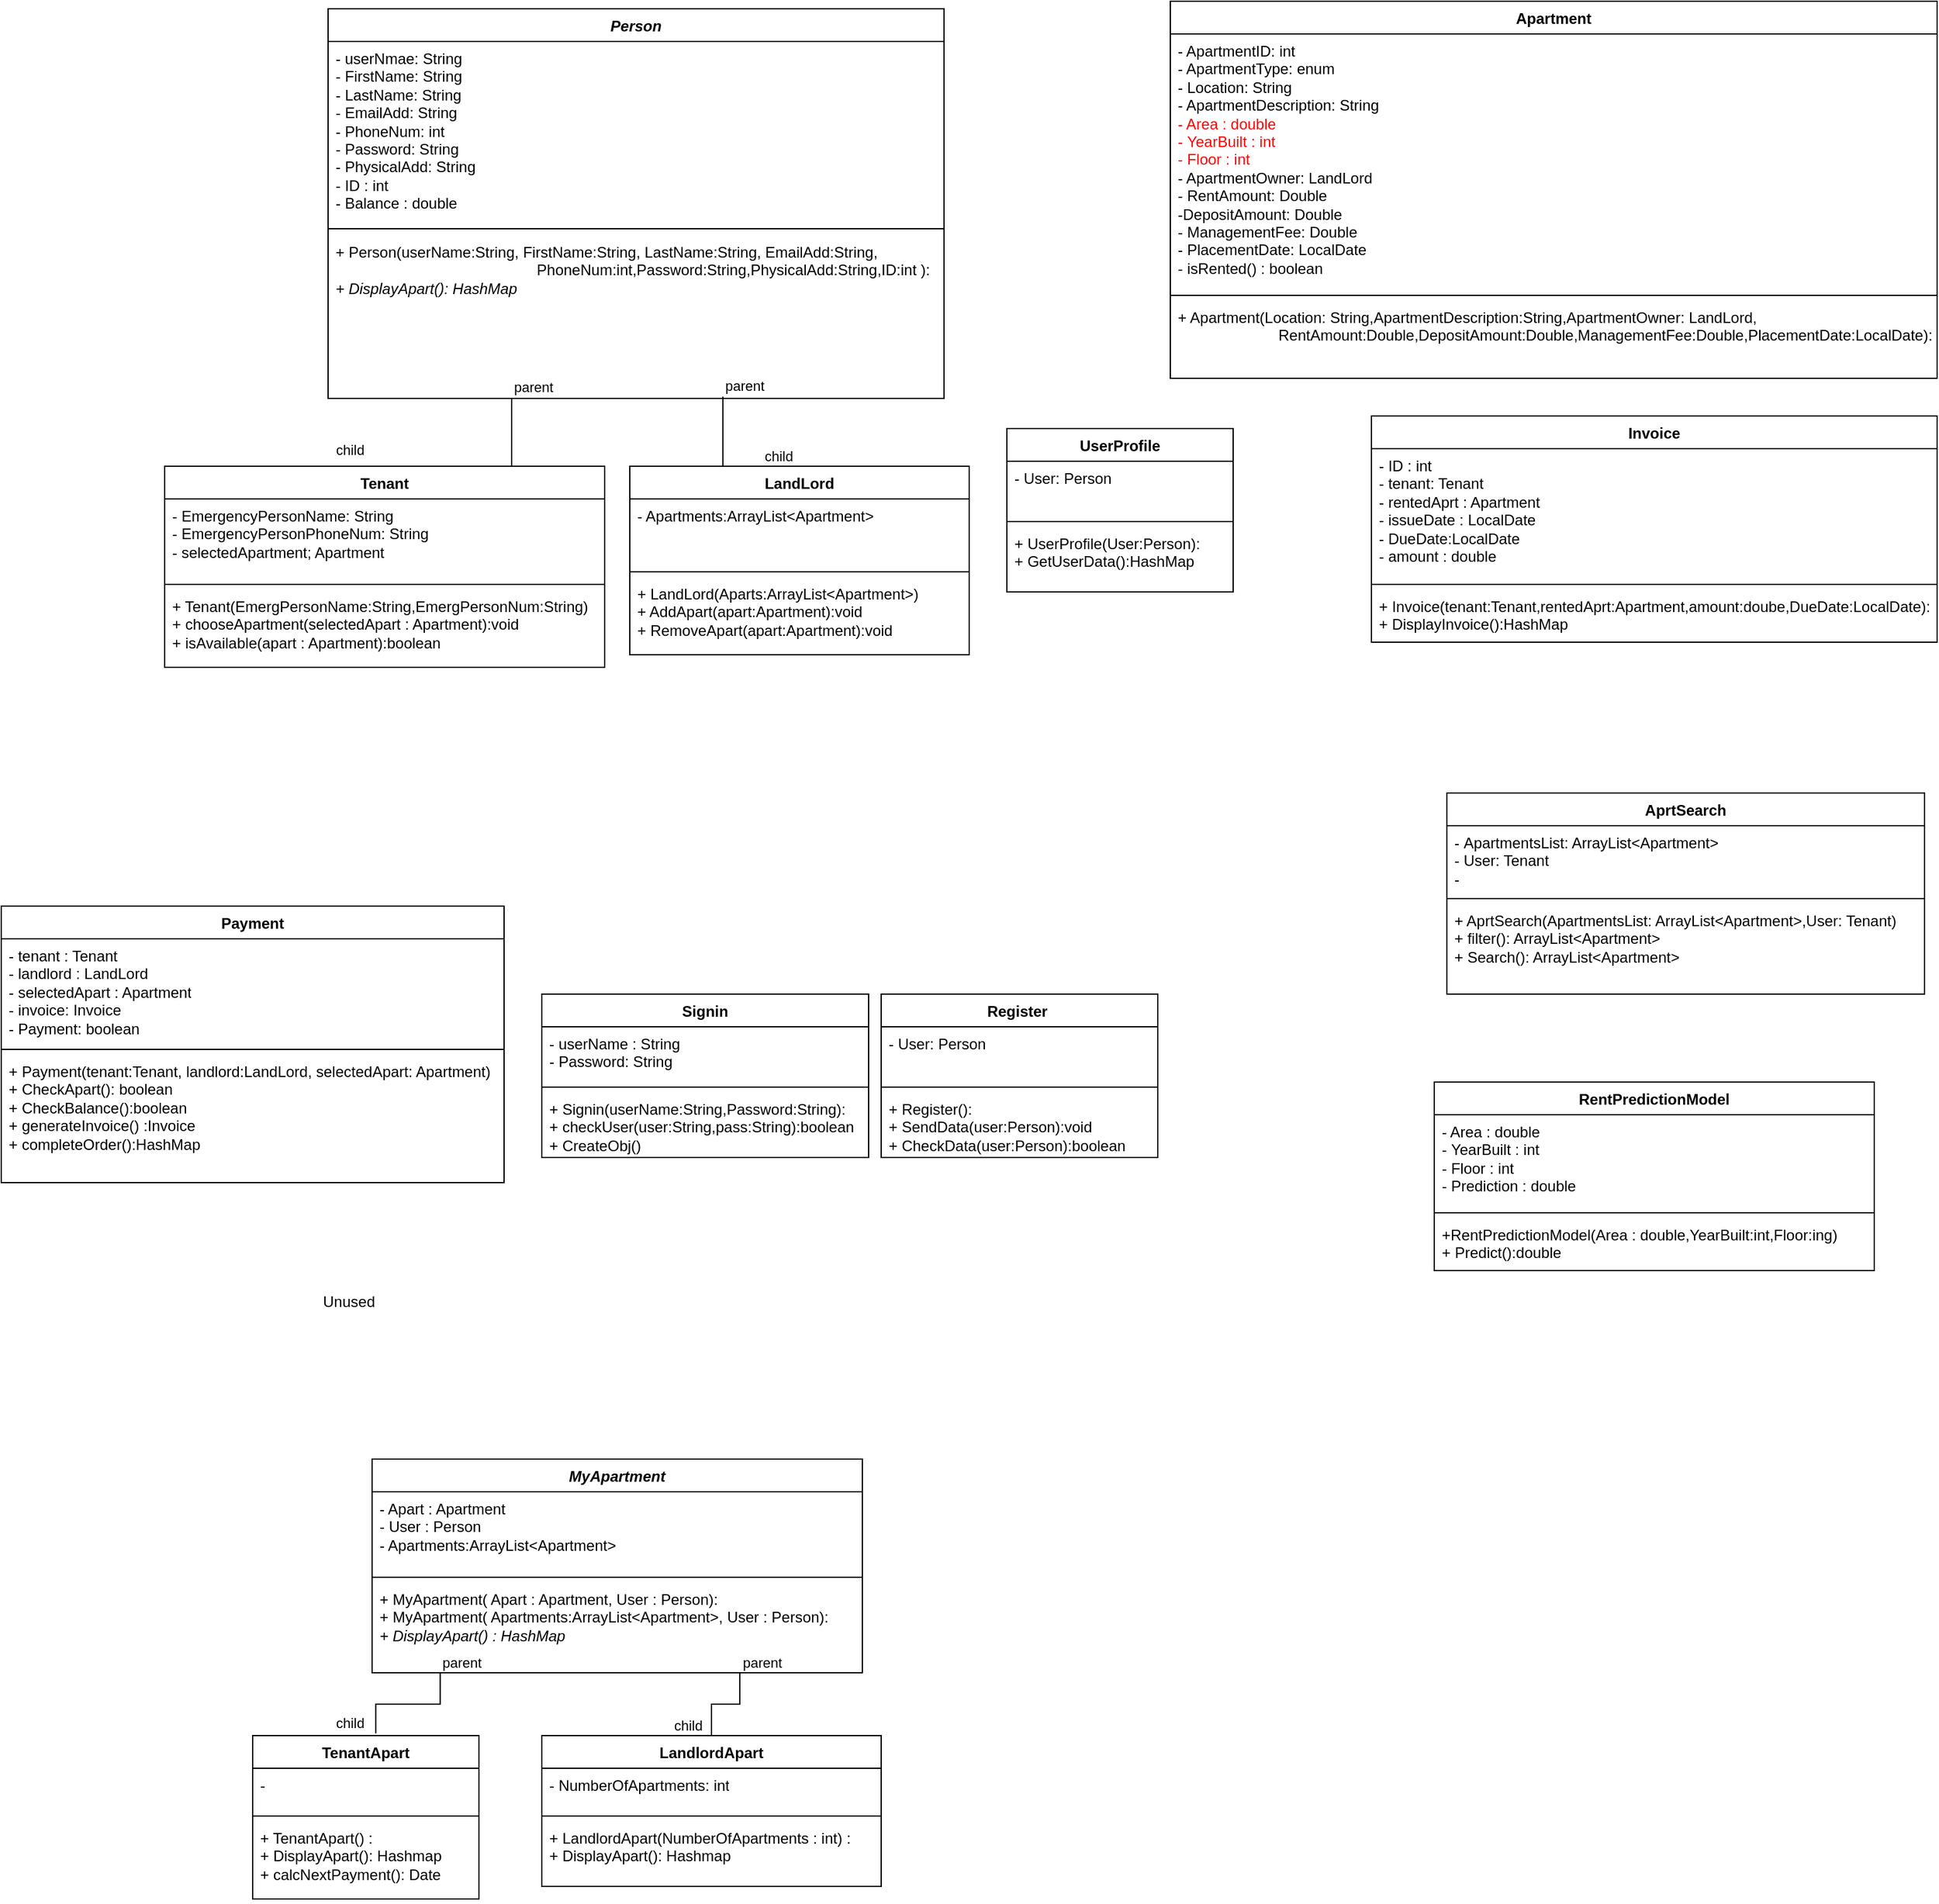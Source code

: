 <mxfile version="22.1.2" type="device">
  <diagram name="Page-1" id="B1_IAPAxBGIca6lTpFzh">
    <mxGraphModel dx="1714" dy="556" grid="1" gridSize="10" guides="1" tooltips="1" connect="1" arrows="1" fold="1" page="1" pageScale="1" pageWidth="850" pageHeight="1100" background="none" math="0" shadow="0">
      <root>
        <mxCell id="0" />
        <mxCell id="1" parent="0" />
        <mxCell id="C-XYSLuO93MByYAlipzL-1" value="&lt;i&gt;Person&lt;/i&gt;" style="swimlane;fontStyle=1;align=center;verticalAlign=top;childLayout=stackLayout;horizontal=1;startSize=26;horizontalStack=0;resizeParent=1;resizeParentMax=0;resizeLast=0;collapsible=1;marginBottom=0;whiteSpace=wrap;html=1;" parent="1" vertex="1">
          <mxGeometry x="-530" y="36" width="490" height="310" as="geometry">
            <mxRectangle x="189" y="70" width="80" height="30" as="alternateBounds" />
          </mxGeometry>
        </mxCell>
        <mxCell id="C-XYSLuO93MByYAlipzL-2" value="- userNmae: String&lt;br&gt;- FirstName: String&lt;br&gt;- LastName: String&lt;br&gt;- EmailAdd: String&lt;br&gt;- PhoneNum: int&lt;br&gt;- Password: String&lt;br&gt;- PhysicalAdd: String&lt;br&gt;- ID : int&lt;br&gt;- Balance : double" style="text;strokeColor=none;fillColor=none;align=left;verticalAlign=top;spacingLeft=4;spacingRight=4;overflow=hidden;rotatable=0;points=[[0,0.5],[1,0.5]];portConstraint=eastwest;whiteSpace=wrap;html=1;" parent="C-XYSLuO93MByYAlipzL-1" vertex="1">
          <mxGeometry y="26" width="490" height="144" as="geometry" />
        </mxCell>
        <mxCell id="C-XYSLuO93MByYAlipzL-3" value="" style="line;strokeWidth=1;fillColor=none;align=left;verticalAlign=middle;spacingTop=-1;spacingLeft=3;spacingRight=3;rotatable=0;labelPosition=right;points=[];portConstraint=eastwest;strokeColor=inherit;" parent="C-XYSLuO93MByYAlipzL-1" vertex="1">
          <mxGeometry y="170" width="490" height="10" as="geometry" />
        </mxCell>
        <mxCell id="C-XYSLuO93MByYAlipzL-4" value="+ Person(userName:String, FirstName:String, LastName:String, EmailAdd:String, &lt;span style=&quot;white-space: pre;&quot;&gt;&#x9;&lt;/span&gt;&lt;span style=&quot;white-space: pre;&quot;&gt;&#x9;&lt;/span&gt;&lt;span style=&quot;white-space: pre;&quot;&gt;&#x9;&lt;/span&gt;&lt;span style=&quot;white-space: pre;&quot;&gt;&#x9;&lt;/span&gt;&lt;span style=&quot;white-space: pre;&quot;&gt;&#x9;&lt;/span&gt;&lt;span style=&quot;white-space: pre;&quot;&gt;&#x9;&lt;/span&gt;PhoneNum:int,Password:String,PhysicalAdd:String,ID:int ):&lt;br&gt;&lt;i&gt;+ DisplayApart(): HashMap&lt;br&gt;&lt;br&gt;&lt;/i&gt;" style="text;strokeColor=none;fillColor=none;align=left;verticalAlign=top;spacingLeft=4;spacingRight=4;overflow=hidden;rotatable=0;points=[[0,0.5],[1,0.5]];portConstraint=eastwest;whiteSpace=wrap;html=1;" parent="C-XYSLuO93MByYAlipzL-1" vertex="1">
          <mxGeometry y="180" width="490" height="130" as="geometry" />
        </mxCell>
        <mxCell id="C-XYSLuO93MByYAlipzL-16" value="LandLord" style="swimlane;fontStyle=1;align=center;verticalAlign=top;childLayout=stackLayout;horizontal=1;startSize=26;horizontalStack=0;resizeParent=1;resizeParentMax=0;resizeLast=0;collapsible=1;marginBottom=0;whiteSpace=wrap;html=1;" parent="1" vertex="1">
          <mxGeometry x="-290" y="400" width="270" height="150" as="geometry" />
        </mxCell>
        <mxCell id="C-XYSLuO93MByYAlipzL-17" value="- Apartments:ArrayList&amp;lt;Apartment&amp;gt;" style="text;strokeColor=none;fillColor=none;align=left;verticalAlign=top;spacingLeft=4;spacingRight=4;overflow=hidden;rotatable=0;points=[[0,0.5],[1,0.5]];portConstraint=eastwest;whiteSpace=wrap;html=1;" parent="C-XYSLuO93MByYAlipzL-16" vertex="1">
          <mxGeometry y="26" width="270" height="54" as="geometry" />
        </mxCell>
        <mxCell id="C-XYSLuO93MByYAlipzL-18" value="" style="line;strokeWidth=1;fillColor=none;align=left;verticalAlign=middle;spacingTop=-1;spacingLeft=3;spacingRight=3;rotatable=0;labelPosition=right;points=[];portConstraint=eastwest;strokeColor=inherit;" parent="C-XYSLuO93MByYAlipzL-16" vertex="1">
          <mxGeometry y="80" width="270" height="8" as="geometry" />
        </mxCell>
        <mxCell id="C-XYSLuO93MByYAlipzL-19" value="+&amp;nbsp;LandLord(Aparts:ArrayList&amp;lt;Apartment&amp;gt;)&lt;br&gt;+ AddApart(apart:Apartment):void&lt;br&gt;+ RemoveApart(apart:Apartment):void" style="text;strokeColor=none;fillColor=none;align=left;verticalAlign=top;spacingLeft=4;spacingRight=4;overflow=hidden;rotatable=0;points=[[0,0.5],[1,0.5]];portConstraint=eastwest;whiteSpace=wrap;html=1;" parent="C-XYSLuO93MByYAlipzL-16" vertex="1">
          <mxGeometry y="88" width="270" height="62" as="geometry" />
        </mxCell>
        <mxCell id="C-XYSLuO93MByYAlipzL-20" value="Apartment" style="swimlane;fontStyle=1;align=center;verticalAlign=top;childLayout=stackLayout;horizontal=1;startSize=26;horizontalStack=0;resizeParent=1;resizeParentMax=0;resizeLast=0;collapsible=1;marginBottom=0;whiteSpace=wrap;html=1;rotation=0;" parent="1" vertex="1">
          <mxGeometry x="140" y="30" width="610" height="300" as="geometry">
            <mxRectangle x="1040" y="96" width="100" height="30" as="alternateBounds" />
          </mxGeometry>
        </mxCell>
        <mxCell id="C-XYSLuO93MByYAlipzL-21" value="- ApartmentID: int&lt;br&gt;- ApartmentType: enum&lt;br&gt;- Location: String&lt;br&gt;- ApartmentDescription: String&lt;br&gt;&lt;font color=&quot;#ff0000&quot;&gt;- Area : double&lt;br&gt;-&amp;nbsp;YearBuilt : int&lt;br&gt;- Floor : int&lt;br&gt;&lt;/font&gt;- ApartmentOwner: LandLord&lt;br&gt;- RentAmount: Double&lt;br&gt;-DepositAmount: Double&lt;br&gt;- ManagementFee: Double&lt;br&gt;- PlacementDate: LocalDate&lt;br&gt;- isRented() : boolean" style="text;strokeColor=none;fillColor=none;align=left;verticalAlign=top;spacingLeft=4;spacingRight=4;overflow=hidden;rotatable=0;points=[[0,0.5],[1,0.5]];portConstraint=eastwest;whiteSpace=wrap;html=1;rotation=0;" parent="C-XYSLuO93MByYAlipzL-20" vertex="1">
          <mxGeometry y="26" width="610" height="204" as="geometry" />
        </mxCell>
        <mxCell id="C-XYSLuO93MByYAlipzL-22" value="" style="line;strokeWidth=1;fillColor=none;align=left;verticalAlign=middle;spacingTop=-1;spacingLeft=3;spacingRight=3;rotatable=0;labelPosition=right;points=[];portConstraint=eastwest;strokeColor=inherit;rotation=0;" parent="C-XYSLuO93MByYAlipzL-20" vertex="1">
          <mxGeometry y="230" width="610" height="8" as="geometry" />
        </mxCell>
        <mxCell id="C-XYSLuO93MByYAlipzL-23" value="+ Apartment(Location: String,ApartmentDescription:String,ApartmentOwner: LandLord,&lt;br&gt;&lt;span style=&quot;white-space: pre;&quot;&gt;&#x9;&lt;/span&gt;&lt;span style=&quot;white-space: pre;&quot;&gt;&#x9;&lt;/span&gt;&lt;span style=&quot;white-space: pre;&quot;&gt;&#x9;&lt;/span&gt;RentAmount:Double,DepositAmount:Double,ManagementFee:Double,PlacementDate:LocalDate&lt;span style=&quot;background-color: initial;&quot;&gt;):&lt;br&gt;&lt;br&gt;&lt;/span&gt;" style="text;strokeColor=none;fillColor=none;align=left;verticalAlign=top;spacingLeft=4;spacingRight=4;overflow=hidden;rotatable=0;points=[[0,0.5],[1,0.5]];portConstraint=eastwest;whiteSpace=wrap;html=1;rotation=0;" parent="C-XYSLuO93MByYAlipzL-20" vertex="1">
          <mxGeometry y="238" width="610" height="62" as="geometry" />
        </mxCell>
        <mxCell id="C-XYSLuO93MByYAlipzL-24" value="Tenant" style="swimlane;fontStyle=1;align=center;verticalAlign=top;childLayout=stackLayout;horizontal=1;startSize=26;horizontalStack=0;resizeParent=1;resizeParentMax=0;resizeLast=0;collapsible=1;marginBottom=0;whiteSpace=wrap;html=1;" parent="1" vertex="1">
          <mxGeometry x="-660" y="400" width="350" height="160" as="geometry" />
        </mxCell>
        <mxCell id="C-XYSLuO93MByYAlipzL-25" value="- EmergencyPersonName: String&lt;br&gt;- EmergencyPersonPhoneNum: String&lt;br&gt;- selectedApartment; Apartment&amp;nbsp;" style="text;strokeColor=none;fillColor=none;align=left;verticalAlign=top;spacingLeft=4;spacingRight=4;overflow=hidden;rotatable=0;points=[[0,0.5],[1,0.5]];portConstraint=eastwest;whiteSpace=wrap;html=1;" parent="C-XYSLuO93MByYAlipzL-24" vertex="1">
          <mxGeometry y="26" width="350" height="64" as="geometry" />
        </mxCell>
        <mxCell id="C-XYSLuO93MByYAlipzL-26" value="" style="line;strokeWidth=1;fillColor=none;align=left;verticalAlign=middle;spacingTop=-1;spacingLeft=3;spacingRight=3;rotatable=0;labelPosition=right;points=[];portConstraint=eastwest;strokeColor=inherit;" parent="C-XYSLuO93MByYAlipzL-24" vertex="1">
          <mxGeometry y="90" width="350" height="8" as="geometry" />
        </mxCell>
        <mxCell id="C-XYSLuO93MByYAlipzL-27" value="+ Tenant(EmergPersonName:String,EmergPersonNum:String)&lt;br&gt;+&amp;nbsp;chooseApartment(selectedApart : Apartment):void&lt;br&gt;+ isAvailable(apart : Apartment):boolean&lt;br&gt;" style="text;strokeColor=none;fillColor=none;align=left;verticalAlign=top;spacingLeft=4;spacingRight=4;overflow=hidden;rotatable=0;points=[[0,0.5],[1,0.5]];portConstraint=eastwest;whiteSpace=wrap;html=1;" parent="C-XYSLuO93MByYAlipzL-24" vertex="1">
          <mxGeometry y="98" width="350" height="62" as="geometry" />
        </mxCell>
        <mxCell id="C-XYSLuO93MByYAlipzL-31" value="" style="endArrow=none;html=1;edgeStyle=orthogonalEdgeStyle;rounded=0;exitX=0.298;exitY=0.999;exitDx=0;exitDy=0;exitPerimeter=0;entryX=0.465;entryY=-0.002;entryDx=0;entryDy=0;entryPerimeter=0;" parent="1" source="C-XYSLuO93MByYAlipzL-4" target="C-XYSLuO93MByYAlipzL-24" edge="1">
          <mxGeometry relative="1" as="geometry">
            <mxPoint x="230" y="400" as="sourcePoint" />
            <mxPoint x="-529" y="415" as="targetPoint" />
            <Array as="points">
              <mxPoint x="-384" y="400" />
              <mxPoint x="-497" y="400" />
            </Array>
          </mxGeometry>
        </mxCell>
        <mxCell id="C-XYSLuO93MByYAlipzL-32" value="parent" style="edgeLabel;resizable=0;html=1;align=left;verticalAlign=bottom;" parent="C-XYSLuO93MByYAlipzL-31" connectable="0" vertex="1">
          <mxGeometry x="-1" relative="1" as="geometry" />
        </mxCell>
        <mxCell id="C-XYSLuO93MByYAlipzL-33" value="child" style="edgeLabel;resizable=0;html=1;align=right;verticalAlign=bottom;" parent="C-XYSLuO93MByYAlipzL-31" connectable="0" vertex="1">
          <mxGeometry x="1" relative="1" as="geometry">
            <mxPoint x="-3" y="-4" as="offset" />
          </mxGeometry>
        </mxCell>
        <mxCell id="C-XYSLuO93MByYAlipzL-35" value="Invoice" style="swimlane;fontStyle=1;align=center;verticalAlign=top;childLayout=stackLayout;horizontal=1;startSize=26;horizontalStack=0;resizeParent=1;resizeParentMax=0;resizeLast=0;collapsible=1;marginBottom=0;whiteSpace=wrap;html=1;" parent="1" vertex="1">
          <mxGeometry x="300" y="360" width="450" height="180" as="geometry" />
        </mxCell>
        <mxCell id="C-XYSLuO93MByYAlipzL-36" value="- ID : int&lt;br&gt;- tenant: Tenant&lt;br&gt;- rentedAprt : Apartment&lt;br&gt;- issueDate : LocalDate&lt;br&gt;- DueDate:LocalDate&lt;br&gt;- amount : double" style="text;strokeColor=none;fillColor=none;align=left;verticalAlign=top;spacingLeft=4;spacingRight=4;overflow=hidden;rotatable=0;points=[[0,0.5],[1,0.5]];portConstraint=eastwest;whiteSpace=wrap;html=1;" parent="C-XYSLuO93MByYAlipzL-35" vertex="1">
          <mxGeometry y="26" width="450" height="104" as="geometry" />
        </mxCell>
        <mxCell id="C-XYSLuO93MByYAlipzL-37" value="" style="line;strokeWidth=1;fillColor=none;align=left;verticalAlign=middle;spacingTop=-1;spacingLeft=3;spacingRight=3;rotatable=0;labelPosition=right;points=[];portConstraint=eastwest;strokeColor=inherit;" parent="C-XYSLuO93MByYAlipzL-35" vertex="1">
          <mxGeometry y="130" width="450" height="8" as="geometry" />
        </mxCell>
        <mxCell id="C-XYSLuO93MByYAlipzL-38" value="+ Invoice(tenant:Tenant,rentedAprt:Apartment,amount:doube,DueDate:LocalDate):&lt;br&gt;+ DisplayInvoice():HashMap" style="text;strokeColor=none;fillColor=none;align=left;verticalAlign=top;spacingLeft=4;spacingRight=4;overflow=hidden;rotatable=0;points=[[0,0.5],[1,0.5]];portConstraint=eastwest;whiteSpace=wrap;html=1;" parent="C-XYSLuO93MByYAlipzL-35" vertex="1">
          <mxGeometry y="138" width="450" height="42" as="geometry" />
        </mxCell>
        <mxCell id="C-XYSLuO93MByYAlipzL-39" value="" style="endArrow=none;html=1;edgeStyle=orthogonalEdgeStyle;rounded=0;exitX=0.641;exitY=0.989;exitDx=0;exitDy=0;exitPerimeter=0;entryX=0.5;entryY=0;entryDx=0;entryDy=0;" parent="1" source="C-XYSLuO93MByYAlipzL-4" target="C-XYSLuO93MByYAlipzL-16" edge="1">
          <mxGeometry relative="1" as="geometry">
            <mxPoint x="290" y="410" as="sourcePoint" />
            <mxPoint x="450" y="410" as="targetPoint" />
            <Array as="points">
              <mxPoint x="-216" y="400" />
              <mxPoint x="-155" y="400" />
            </Array>
          </mxGeometry>
        </mxCell>
        <mxCell id="C-XYSLuO93MByYAlipzL-40" value="parent" style="edgeLabel;resizable=0;html=1;align=left;verticalAlign=bottom;" parent="C-XYSLuO93MByYAlipzL-39" connectable="0" vertex="1">
          <mxGeometry x="-1" relative="1" as="geometry" />
        </mxCell>
        <mxCell id="C-XYSLuO93MByYAlipzL-41" value="child" style="edgeLabel;resizable=0;html=1;align=right;verticalAlign=bottom;" parent="C-XYSLuO93MByYAlipzL-39" connectable="0" vertex="1">
          <mxGeometry x="1" relative="1" as="geometry">
            <mxPoint x="-5" as="offset" />
          </mxGeometry>
        </mxCell>
        <mxCell id="YN-KSojl_4YQoFbGw-eZ-3" value="AprtSearch" style="swimlane;fontStyle=1;align=center;verticalAlign=top;childLayout=stackLayout;horizontal=1;startSize=26;horizontalStack=0;resizeParent=1;resizeParentMax=0;resizeLast=0;collapsible=1;marginBottom=0;whiteSpace=wrap;html=1;" parent="1" vertex="1">
          <mxGeometry x="360" y="660" width="380" height="160" as="geometry" />
        </mxCell>
        <mxCell id="YN-KSojl_4YQoFbGw-eZ-4" value="-&amp;nbsp;ApartmentsList: ArrayList&amp;lt;Apartment&amp;gt;&lt;br&gt;- User: Tenant&lt;br&gt;-&amp;nbsp;&amp;nbsp;" style="text;strokeColor=none;fillColor=none;align=left;verticalAlign=top;spacingLeft=4;spacingRight=4;overflow=hidden;rotatable=0;points=[[0,0.5],[1,0.5]];portConstraint=eastwest;whiteSpace=wrap;html=1;" parent="YN-KSojl_4YQoFbGw-eZ-3" vertex="1">
          <mxGeometry y="26" width="380" height="54" as="geometry" />
        </mxCell>
        <mxCell id="YN-KSojl_4YQoFbGw-eZ-5" value="" style="line;strokeWidth=1;fillColor=none;align=left;verticalAlign=middle;spacingTop=-1;spacingLeft=3;spacingRight=3;rotatable=0;labelPosition=right;points=[];portConstraint=eastwest;strokeColor=inherit;" parent="YN-KSojl_4YQoFbGw-eZ-3" vertex="1">
          <mxGeometry y="80" width="380" height="8" as="geometry" />
        </mxCell>
        <mxCell id="YN-KSojl_4YQoFbGw-eZ-6" value="+ AprtSearch(ApartmentsList: ArrayList&amp;lt;Apartment&amp;gt;,User: Tenant)&lt;br&gt;+ filter(): ArrayList&amp;lt;Apartment&amp;gt;&lt;br&gt;+ Search(): ArrayList&amp;lt;Apartment&amp;gt;" style="text;strokeColor=none;fillColor=none;align=left;verticalAlign=top;spacingLeft=4;spacingRight=4;overflow=hidden;rotatable=0;points=[[0,0.5],[1,0.5]];portConstraint=eastwest;whiteSpace=wrap;html=1;" parent="YN-KSojl_4YQoFbGw-eZ-3" vertex="1">
          <mxGeometry y="88" width="380" height="72" as="geometry" />
        </mxCell>
        <mxCell id="jCB0G74oVzEJfnIbjDZN-1" value="UserProfile" style="swimlane;fontStyle=1;align=center;verticalAlign=top;childLayout=stackLayout;horizontal=1;startSize=26;horizontalStack=0;resizeParent=1;resizeParentMax=0;resizeLast=0;collapsible=1;marginBottom=0;whiteSpace=wrap;html=1;" parent="1" vertex="1">
          <mxGeometry x="10" y="370" width="180" height="130" as="geometry" />
        </mxCell>
        <mxCell id="jCB0G74oVzEJfnIbjDZN-2" value="- User: Person&lt;br&gt;" style="text;strokeColor=none;fillColor=none;align=left;verticalAlign=top;spacingLeft=4;spacingRight=4;overflow=hidden;rotatable=0;points=[[0,0.5],[1,0.5]];portConstraint=eastwest;whiteSpace=wrap;html=1;" parent="jCB0G74oVzEJfnIbjDZN-1" vertex="1">
          <mxGeometry y="26" width="180" height="44" as="geometry" />
        </mxCell>
        <mxCell id="jCB0G74oVzEJfnIbjDZN-3" value="" style="line;strokeWidth=1;fillColor=none;align=left;verticalAlign=middle;spacingTop=-1;spacingLeft=3;spacingRight=3;rotatable=0;labelPosition=right;points=[];portConstraint=eastwest;strokeColor=inherit;" parent="jCB0G74oVzEJfnIbjDZN-1" vertex="1">
          <mxGeometry y="70" width="180" height="8" as="geometry" />
        </mxCell>
        <mxCell id="jCB0G74oVzEJfnIbjDZN-4" value="+ UserProfile(User:Person):&lt;br&gt;+ GetUserData():HashMap" style="text;strokeColor=none;fillColor=none;align=left;verticalAlign=top;spacingLeft=4;spacingRight=4;overflow=hidden;rotatable=0;points=[[0,0.5],[1,0.5]];portConstraint=eastwest;whiteSpace=wrap;html=1;" parent="jCB0G74oVzEJfnIbjDZN-1" vertex="1">
          <mxGeometry y="78" width="180" height="52" as="geometry" />
        </mxCell>
        <mxCell id="jCB0G74oVzEJfnIbjDZN-5" value="&lt;i&gt;MyApartment&lt;/i&gt;" style="swimlane;fontStyle=1;align=center;verticalAlign=top;childLayout=stackLayout;horizontal=1;startSize=26;horizontalStack=0;resizeParent=1;resizeParentMax=0;resizeLast=0;collapsible=1;marginBottom=0;whiteSpace=wrap;html=1;" parent="1" vertex="1">
          <mxGeometry x="-495" y="1190" width="390" height="170" as="geometry" />
        </mxCell>
        <mxCell id="jCB0G74oVzEJfnIbjDZN-6" value="- Apart : Apartment&lt;br&gt;- User : Person&lt;br&gt;- Apartments:ArrayList&amp;lt;Apartment&amp;gt;" style="text;strokeColor=none;fillColor=none;align=left;verticalAlign=top;spacingLeft=4;spacingRight=4;overflow=hidden;rotatable=0;points=[[0,0.5],[1,0.5]];portConstraint=eastwest;whiteSpace=wrap;html=1;" parent="jCB0G74oVzEJfnIbjDZN-5" vertex="1">
          <mxGeometry y="26" width="390" height="64" as="geometry" />
        </mxCell>
        <mxCell id="jCB0G74oVzEJfnIbjDZN-7" value="" style="line;strokeWidth=1;fillColor=none;align=left;verticalAlign=middle;spacingTop=-1;spacingLeft=3;spacingRight=3;rotatable=0;labelPosition=right;points=[];portConstraint=eastwest;strokeColor=inherit;" parent="jCB0G74oVzEJfnIbjDZN-5" vertex="1">
          <mxGeometry y="90" width="390" height="8" as="geometry" />
        </mxCell>
        <mxCell id="jCB0G74oVzEJfnIbjDZN-8" value="+ MyApartment( Apart : Apartment, User : Person):&lt;br&gt;+ MyApartment( Apartments:ArrayList&amp;lt;Apartment&amp;gt;, User : Person):&lt;br&gt;&lt;i&gt;+ DisplayApart() : HashMap&lt;/i&gt;" style="text;strokeColor=none;fillColor=none;align=left;verticalAlign=top;spacingLeft=4;spacingRight=4;overflow=hidden;rotatable=0;points=[[0,0.5],[1,0.5]];portConstraint=eastwest;whiteSpace=wrap;html=1;" parent="jCB0G74oVzEJfnIbjDZN-5" vertex="1">
          <mxGeometry y="98" width="390" height="72" as="geometry" />
        </mxCell>
        <mxCell id="jCB0G74oVzEJfnIbjDZN-9" value="TenantApart" style="swimlane;fontStyle=1;align=center;verticalAlign=top;childLayout=stackLayout;horizontal=1;startSize=26;horizontalStack=0;resizeParent=1;resizeParentMax=0;resizeLast=0;collapsible=1;marginBottom=0;whiteSpace=wrap;html=1;" parent="1" vertex="1">
          <mxGeometry x="-590" y="1410" width="180" height="130" as="geometry" />
        </mxCell>
        <mxCell id="jCB0G74oVzEJfnIbjDZN-10" value="-" style="text;strokeColor=none;fillColor=none;align=left;verticalAlign=top;spacingLeft=4;spacingRight=4;overflow=hidden;rotatable=0;points=[[0,0.5],[1,0.5]];portConstraint=eastwest;whiteSpace=wrap;html=1;" parent="jCB0G74oVzEJfnIbjDZN-9" vertex="1">
          <mxGeometry y="26" width="180" height="34" as="geometry" />
        </mxCell>
        <mxCell id="jCB0G74oVzEJfnIbjDZN-11" value="" style="line;strokeWidth=1;fillColor=none;align=left;verticalAlign=middle;spacingTop=-1;spacingLeft=3;spacingRight=3;rotatable=0;labelPosition=right;points=[];portConstraint=eastwest;strokeColor=inherit;" parent="jCB0G74oVzEJfnIbjDZN-9" vertex="1">
          <mxGeometry y="60" width="180" height="8" as="geometry" />
        </mxCell>
        <mxCell id="jCB0G74oVzEJfnIbjDZN-12" value="+ TenantApart() :&amp;nbsp;&lt;br&gt;+ DisplayApart(): Hashmap&lt;br&gt;+ calcNextPayment(): Date&amp;nbsp;" style="text;strokeColor=none;fillColor=none;align=left;verticalAlign=top;spacingLeft=4;spacingRight=4;overflow=hidden;rotatable=0;points=[[0,0.5],[1,0.5]];portConstraint=eastwest;whiteSpace=wrap;html=1;" parent="jCB0G74oVzEJfnIbjDZN-9" vertex="1">
          <mxGeometry y="68" width="180" height="62" as="geometry" />
        </mxCell>
        <mxCell id="jCB0G74oVzEJfnIbjDZN-13" value="LandlordApart" style="swimlane;fontStyle=1;align=center;verticalAlign=top;childLayout=stackLayout;horizontal=1;startSize=26;horizontalStack=0;resizeParent=1;resizeParentMax=0;resizeLast=0;collapsible=1;marginBottom=0;whiteSpace=wrap;html=1;" parent="1" vertex="1">
          <mxGeometry x="-360" y="1410" width="270" height="120" as="geometry" />
        </mxCell>
        <mxCell id="jCB0G74oVzEJfnIbjDZN-14" value="- NumberOfApartments: int" style="text;strokeColor=none;fillColor=none;align=left;verticalAlign=top;spacingLeft=4;spacingRight=4;overflow=hidden;rotatable=0;points=[[0,0.5],[1,0.5]];portConstraint=eastwest;whiteSpace=wrap;html=1;" parent="jCB0G74oVzEJfnIbjDZN-13" vertex="1">
          <mxGeometry y="26" width="270" height="34" as="geometry" />
        </mxCell>
        <mxCell id="jCB0G74oVzEJfnIbjDZN-15" value="" style="line;strokeWidth=1;fillColor=none;align=left;verticalAlign=middle;spacingTop=-1;spacingLeft=3;spacingRight=3;rotatable=0;labelPosition=right;points=[];portConstraint=eastwest;strokeColor=inherit;" parent="jCB0G74oVzEJfnIbjDZN-13" vertex="1">
          <mxGeometry y="60" width="270" height="8" as="geometry" />
        </mxCell>
        <mxCell id="jCB0G74oVzEJfnIbjDZN-16" value="+ LandlordApart(NumberOfApartments : int) :&amp;nbsp;&lt;br&gt;+ DisplayApart(): Hashmap" style="text;strokeColor=none;fillColor=none;align=left;verticalAlign=top;spacingLeft=4;spacingRight=4;overflow=hidden;rotatable=0;points=[[0,0.5],[1,0.5]];portConstraint=eastwest;whiteSpace=wrap;html=1;" parent="jCB0G74oVzEJfnIbjDZN-13" vertex="1">
          <mxGeometry y="68" width="270" height="52" as="geometry" />
        </mxCell>
        <mxCell id="jCB0G74oVzEJfnIbjDZN-20" value="" style="endArrow=none;html=1;edgeStyle=orthogonalEdgeStyle;rounded=0;entryX=0.544;entryY=-0.013;entryDx=0;entryDy=0;entryPerimeter=0;exitX=0.139;exitY=1;exitDx=0;exitDy=0;exitPerimeter=0;" parent="1" source="jCB0G74oVzEJfnIbjDZN-8" target="jCB0G74oVzEJfnIbjDZN-9" edge="1">
          <mxGeometry relative="1" as="geometry">
            <mxPoint x="-520" y="1360" as="sourcePoint" />
            <mxPoint x="-360" y="1360" as="targetPoint" />
          </mxGeometry>
        </mxCell>
        <mxCell id="jCB0G74oVzEJfnIbjDZN-21" value="parent" style="edgeLabel;resizable=0;html=1;align=left;verticalAlign=bottom;" parent="jCB0G74oVzEJfnIbjDZN-20" connectable="0" vertex="1">
          <mxGeometry x="-1" relative="1" as="geometry" />
        </mxCell>
        <mxCell id="jCB0G74oVzEJfnIbjDZN-22" value="child" style="edgeLabel;resizable=0;html=1;align=right;verticalAlign=bottom;" parent="jCB0G74oVzEJfnIbjDZN-20" connectable="0" vertex="1">
          <mxGeometry x="1" relative="1" as="geometry">
            <mxPoint x="-8" as="offset" />
          </mxGeometry>
        </mxCell>
        <mxCell id="jCB0G74oVzEJfnIbjDZN-23" value="" style="endArrow=none;html=1;edgeStyle=orthogonalEdgeStyle;rounded=0;exitX=0.75;exitY=1;exitDx=0;exitDy=0;entryX=0.5;entryY=0;entryDx=0;entryDy=0;" parent="1" source="jCB0G74oVzEJfnIbjDZN-5" target="jCB0G74oVzEJfnIbjDZN-13" edge="1">
          <mxGeometry relative="1" as="geometry">
            <mxPoint x="-300" y="1370" as="sourcePoint" />
            <mxPoint x="-300" y="1430" as="targetPoint" />
          </mxGeometry>
        </mxCell>
        <mxCell id="jCB0G74oVzEJfnIbjDZN-24" value="parent" style="edgeLabel;resizable=0;html=1;align=left;verticalAlign=bottom;" parent="jCB0G74oVzEJfnIbjDZN-23" connectable="0" vertex="1">
          <mxGeometry x="-1" relative="1" as="geometry" />
        </mxCell>
        <mxCell id="jCB0G74oVzEJfnIbjDZN-25" value="child" style="edgeLabel;resizable=0;html=1;align=right;verticalAlign=bottom;" parent="jCB0G74oVzEJfnIbjDZN-23" connectable="0" vertex="1">
          <mxGeometry x="1" relative="1" as="geometry">
            <mxPoint x="-7" as="offset" />
          </mxGeometry>
        </mxCell>
        <mxCell id="jCB0G74oVzEJfnIbjDZN-33" value="Unused" style="text;strokeColor=none;fillColor=none;align=left;verticalAlign=middle;spacingLeft=4;spacingRight=4;overflow=hidden;points=[[0,0.5],[1,0.5]];portConstraint=eastwest;rotatable=0;whiteSpace=wrap;html=1;" parent="1" vertex="1">
          <mxGeometry x="-540" y="1050" width="80" height="30" as="geometry" />
        </mxCell>
        <mxCell id="jCB0G74oVzEJfnIbjDZN-34" value="Payment" style="swimlane;fontStyle=1;align=center;verticalAlign=top;childLayout=stackLayout;horizontal=1;startSize=26;horizontalStack=0;resizeParent=1;resizeParentMax=0;resizeLast=0;collapsible=1;marginBottom=0;whiteSpace=wrap;html=1;" parent="1" vertex="1">
          <mxGeometry x="-790" y="750" width="400" height="220" as="geometry">
            <mxRectangle x="-390" y="710" width="90" height="30" as="alternateBounds" />
          </mxGeometry>
        </mxCell>
        <mxCell id="jCB0G74oVzEJfnIbjDZN-35" value="- tenant : Tenant&lt;br&gt;- landlord : LandLord&lt;br&gt;- selectedApart : Apartment&lt;br&gt;- invoice: Invoice&lt;br&gt;- Payment: boolean&amp;nbsp;" style="text;strokeColor=none;fillColor=none;align=left;verticalAlign=top;spacingLeft=4;spacingRight=4;overflow=hidden;rotatable=0;points=[[0,0.5],[1,0.5]];portConstraint=eastwest;whiteSpace=wrap;html=1;" parent="jCB0G74oVzEJfnIbjDZN-34" vertex="1">
          <mxGeometry y="26" width="400" height="84" as="geometry" />
        </mxCell>
        <mxCell id="jCB0G74oVzEJfnIbjDZN-36" value="" style="line;strokeWidth=1;fillColor=none;align=left;verticalAlign=middle;spacingTop=-1;spacingLeft=3;spacingRight=3;rotatable=0;labelPosition=right;points=[];portConstraint=eastwest;strokeColor=inherit;" parent="jCB0G74oVzEJfnIbjDZN-34" vertex="1">
          <mxGeometry y="110" width="400" height="8" as="geometry" />
        </mxCell>
        <mxCell id="jCB0G74oVzEJfnIbjDZN-37" value="+ Payment(tenant:Tenant, landlord:LandLord, selectedApart: Apartment)&lt;br&gt;+ CheckApart(): boolean&lt;br&gt;+ CheckBalance():boolean&lt;br&gt;+ generateInvoice() :Invoice&amp;nbsp;&lt;br&gt;+&amp;nbsp;completeOrder():HashMap&lt;br&gt;" style="text;strokeColor=none;fillColor=none;align=left;verticalAlign=top;spacingLeft=4;spacingRight=4;overflow=hidden;rotatable=0;points=[[0,0.5],[1,0.5]];portConstraint=eastwest;whiteSpace=wrap;html=1;" parent="jCB0G74oVzEJfnIbjDZN-34" vertex="1">
          <mxGeometry y="118" width="400" height="102" as="geometry" />
        </mxCell>
        <mxCell id="jCB0G74oVzEJfnIbjDZN-41" value="RentPredictionModel" style="swimlane;fontStyle=1;align=center;verticalAlign=top;childLayout=stackLayout;horizontal=1;startSize=26;horizontalStack=0;resizeParent=1;resizeParentMax=0;resizeLast=0;collapsible=1;marginBottom=0;whiteSpace=wrap;html=1;" parent="1" vertex="1">
          <mxGeometry x="350" y="890" width="350" height="150" as="geometry" />
        </mxCell>
        <mxCell id="jCB0G74oVzEJfnIbjDZN-42" value="- Area : double&lt;br style=&quot;&quot;&gt;-&amp;nbsp;YearBuilt : int&lt;br style=&quot;&quot;&gt;- Floor : int&lt;br&gt;- Prediction : double" style="text;strokeColor=none;fillColor=none;align=left;verticalAlign=top;spacingLeft=4;spacingRight=4;overflow=hidden;rotatable=0;points=[[0,0.5],[1,0.5]];portConstraint=eastwest;whiteSpace=wrap;html=1;" parent="jCB0G74oVzEJfnIbjDZN-41" vertex="1">
          <mxGeometry y="26" width="350" height="74" as="geometry" />
        </mxCell>
        <mxCell id="jCB0G74oVzEJfnIbjDZN-43" value="" style="line;strokeWidth=1;fillColor=none;align=left;verticalAlign=middle;spacingTop=-1;spacingLeft=3;spacingRight=3;rotatable=0;labelPosition=right;points=[];portConstraint=eastwest;strokeColor=inherit;" parent="jCB0G74oVzEJfnIbjDZN-41" vertex="1">
          <mxGeometry y="100" width="350" height="8" as="geometry" />
        </mxCell>
        <mxCell id="jCB0G74oVzEJfnIbjDZN-44" value="+RentPredictionModel(Area : double,YearBuilt:int,Floor:ing)&lt;br&gt;+ Predict():double&lt;br&gt;" style="text;strokeColor=none;fillColor=none;align=left;verticalAlign=top;spacingLeft=4;spacingRight=4;overflow=hidden;rotatable=0;points=[[0,0.5],[1,0.5]];portConstraint=eastwest;whiteSpace=wrap;html=1;" parent="jCB0G74oVzEJfnIbjDZN-41" vertex="1">
          <mxGeometry y="108" width="350" height="42" as="geometry" />
        </mxCell>
        <mxCell id="jCB0G74oVzEJfnIbjDZN-46" value="Signin" style="swimlane;fontStyle=1;align=center;verticalAlign=top;childLayout=stackLayout;horizontal=1;startSize=26;horizontalStack=0;resizeParent=1;resizeParentMax=0;resizeLast=0;collapsible=1;marginBottom=0;whiteSpace=wrap;html=1;" parent="1" vertex="1">
          <mxGeometry x="-360" y="820" width="260" height="130" as="geometry" />
        </mxCell>
        <mxCell id="jCB0G74oVzEJfnIbjDZN-47" value="- userName : String&lt;br&gt;- Password: String" style="text;strokeColor=none;fillColor=none;align=left;verticalAlign=top;spacingLeft=4;spacingRight=4;overflow=hidden;rotatable=0;points=[[0,0.5],[1,0.5]];portConstraint=eastwest;whiteSpace=wrap;html=1;" parent="jCB0G74oVzEJfnIbjDZN-46" vertex="1">
          <mxGeometry y="26" width="260" height="44" as="geometry" />
        </mxCell>
        <mxCell id="jCB0G74oVzEJfnIbjDZN-48" value="" style="line;strokeWidth=1;fillColor=none;align=left;verticalAlign=middle;spacingTop=-1;spacingLeft=3;spacingRight=3;rotatable=0;labelPosition=right;points=[];portConstraint=eastwest;strokeColor=inherit;" parent="jCB0G74oVzEJfnIbjDZN-46" vertex="1">
          <mxGeometry y="70" width="260" height="8" as="geometry" />
        </mxCell>
        <mxCell id="jCB0G74oVzEJfnIbjDZN-49" value="+ Signin(userName:String,Password:String):&lt;br&gt;+ checkUser(user:String,pass:String):boolean&lt;br&gt;+ CreateObj()&amp;nbsp;" style="text;strokeColor=none;fillColor=none;align=left;verticalAlign=top;spacingLeft=4;spacingRight=4;overflow=hidden;rotatable=0;points=[[0,0.5],[1,0.5]];portConstraint=eastwest;whiteSpace=wrap;html=1;" parent="jCB0G74oVzEJfnIbjDZN-46" vertex="1">
          <mxGeometry y="78" width="260" height="52" as="geometry" />
        </mxCell>
        <mxCell id="jCB0G74oVzEJfnIbjDZN-50" value="Register&amp;nbsp;" style="swimlane;fontStyle=1;align=center;verticalAlign=top;childLayout=stackLayout;horizontal=1;startSize=26;horizontalStack=0;resizeParent=1;resizeParentMax=0;resizeLast=0;collapsible=1;marginBottom=0;whiteSpace=wrap;html=1;" parent="1" vertex="1">
          <mxGeometry x="-90" y="820" width="220" height="130" as="geometry" />
        </mxCell>
        <mxCell id="jCB0G74oVzEJfnIbjDZN-51" value="- User: Person&lt;br&gt;" style="text;strokeColor=none;fillColor=none;align=left;verticalAlign=top;spacingLeft=4;spacingRight=4;overflow=hidden;rotatable=0;points=[[0,0.5],[1,0.5]];portConstraint=eastwest;whiteSpace=wrap;html=1;" parent="jCB0G74oVzEJfnIbjDZN-50" vertex="1">
          <mxGeometry y="26" width="220" height="44" as="geometry" />
        </mxCell>
        <mxCell id="jCB0G74oVzEJfnIbjDZN-52" value="" style="line;strokeWidth=1;fillColor=none;align=left;verticalAlign=middle;spacingTop=-1;spacingLeft=3;spacingRight=3;rotatable=0;labelPosition=right;points=[];portConstraint=eastwest;strokeColor=inherit;" parent="jCB0G74oVzEJfnIbjDZN-50" vertex="1">
          <mxGeometry y="70" width="220" height="8" as="geometry" />
        </mxCell>
        <mxCell id="jCB0G74oVzEJfnIbjDZN-53" value="+ Register():&lt;br&gt;+ SendData(user:Person):void&lt;br&gt;+ CheckData(user:Person):boolean" style="text;strokeColor=none;fillColor=none;align=left;verticalAlign=top;spacingLeft=4;spacingRight=4;overflow=hidden;rotatable=0;points=[[0,0.5],[1,0.5]];portConstraint=eastwest;whiteSpace=wrap;html=1;" parent="jCB0G74oVzEJfnIbjDZN-50" vertex="1">
          <mxGeometry y="78" width="220" height="52" as="geometry" />
        </mxCell>
      </root>
    </mxGraphModel>
  </diagram>
</mxfile>
